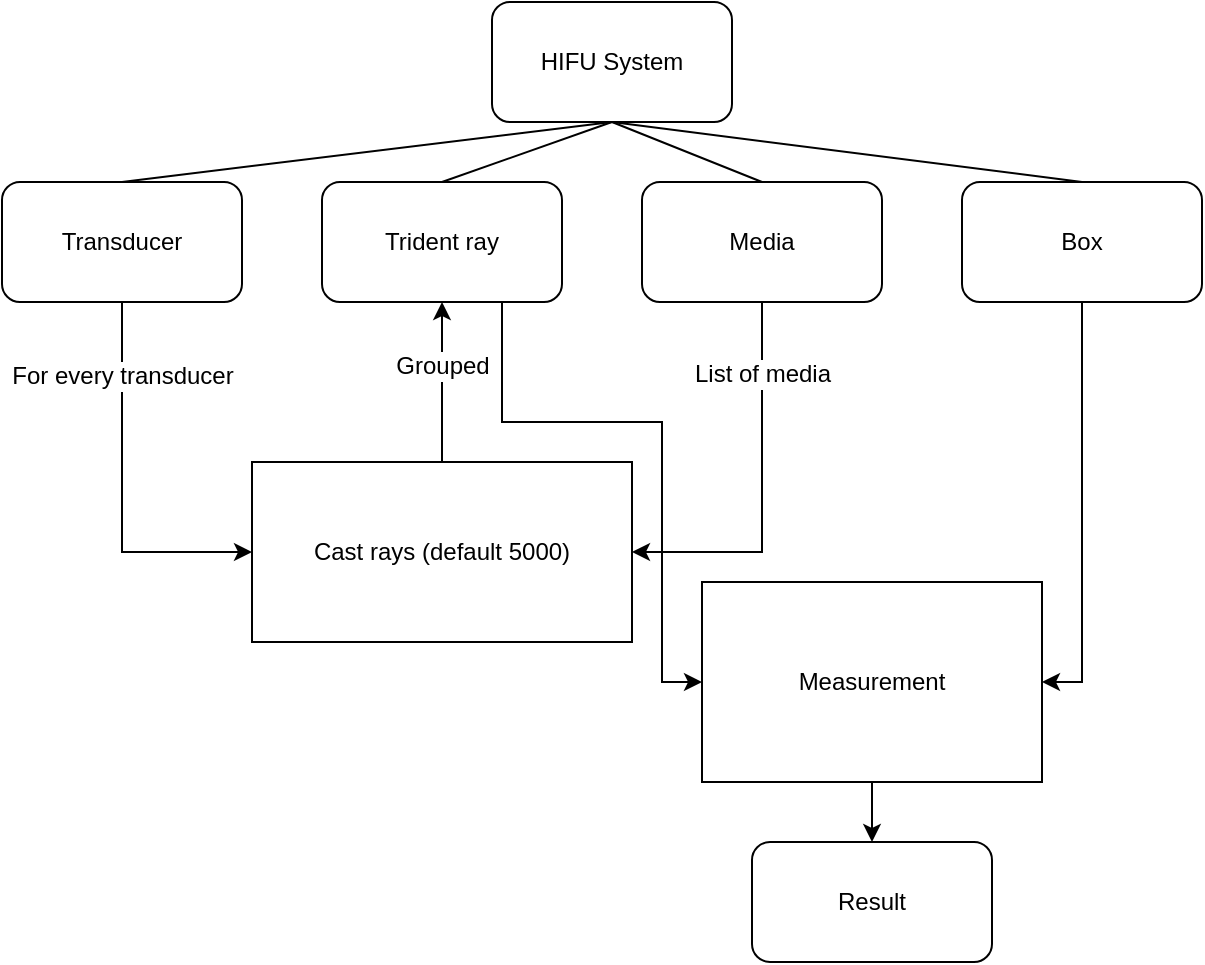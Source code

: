 <mxfile version="10.6.5" type="device"><diagram id="zD-FK-OY3__28FjYAVdz" name="Page-1"><mxGraphModel dx="1394" dy="915" grid="1" gridSize="10" guides="1" tooltips="1" connect="1" arrows="1" fold="1" page="1" pageScale="1" pageWidth="850" pageHeight="1100" math="0" shadow="0"><root><mxCell id="0"/><mxCell id="1" parent="0"/><mxCell id="7A5NwB8MYBDl0FGtIi3W-1" value="HIFU System" style="rounded=1;whiteSpace=wrap;html=1;" parent="1" vertex="1"><mxGeometry x="365" y="10" width="120" height="60" as="geometry"/></mxCell><mxCell id="7A5NwB8MYBDl0FGtIi3W-22" style="edgeStyle=orthogonalEdgeStyle;rounded=0;orthogonalLoop=1;jettySize=auto;html=1;exitX=0.5;exitY=1;exitDx=0;exitDy=0;entryX=0;entryY=0.5;entryDx=0;entryDy=0;" parent="1" source="7A5NwB8MYBDl0FGtIi3W-2" target="7A5NwB8MYBDl0FGtIi3W-19" edge="1"><mxGeometry relative="1" as="geometry"><mxPoint x="180" y="440" as="targetPoint"/></mxGeometry></mxCell><mxCell id="7A5NwB8MYBDl0FGtIi3W-25" value="For every transducer" style="text;html=1;resizable=0;points=[];align=center;verticalAlign=middle;labelBackgroundColor=#ffffff;" parent="7A5NwB8MYBDl0FGtIi3W-22" vertex="1" connectable="0"><mxGeometry x="-0.136" relative="1" as="geometry"><mxPoint y="-45" as="offset"/></mxGeometry></mxCell><mxCell id="7A5NwB8MYBDl0FGtIi3W-2" value="Transducer" style="rounded=1;whiteSpace=wrap;html=1;" parent="1" vertex="1"><mxGeometry x="120" y="100" width="120" height="60" as="geometry"/></mxCell><mxCell id="7A5NwB8MYBDl0FGtIi3W-29" style="edgeStyle=orthogonalEdgeStyle;rounded=0;orthogonalLoop=1;jettySize=auto;html=1;entryX=0;entryY=0.5;entryDx=0;entryDy=0;" parent="1" source="7A5NwB8MYBDl0FGtIi3W-3" target="7A5NwB8MYBDl0FGtIi3W-27" edge="1"><mxGeometry relative="1" as="geometry"><Array as="points"><mxPoint x="370" y="220"/><mxPoint x="450" y="220"/><mxPoint x="450" y="350"/></Array></mxGeometry></mxCell><mxCell id="7A5NwB8MYBDl0FGtIi3W-3" value="Trident ray" style="rounded=1;whiteSpace=wrap;html=1;" parent="1" vertex="1"><mxGeometry x="280" y="100" width="120" height="60" as="geometry"/></mxCell><mxCell id="7A5NwB8MYBDl0FGtIi3W-21" style="edgeStyle=orthogonalEdgeStyle;rounded=0;orthogonalLoop=1;jettySize=auto;html=1;exitX=0.5;exitY=1;exitDx=0;exitDy=0;entryX=1;entryY=0.5;entryDx=0;entryDy=0;" parent="1" source="7A5NwB8MYBDl0FGtIi3W-4" target="7A5NwB8MYBDl0FGtIi3W-19" edge="1"><mxGeometry relative="1" as="geometry"><mxPoint x="500" y="430" as="targetPoint"/></mxGeometry></mxCell><mxCell id="7A5NwB8MYBDl0FGtIi3W-24" value="List of media" style="text;html=1;resizable=0;points=[];align=center;verticalAlign=middle;labelBackgroundColor=#ffffff;" parent="7A5NwB8MYBDl0FGtIi3W-21" vertex="1" connectable="0"><mxGeometry x="-0.064" y="-3" relative="1" as="geometry"><mxPoint x="3" y="-53" as="offset"/></mxGeometry></mxCell><mxCell id="7A5NwB8MYBDl0FGtIi3W-4" value="Media" style="rounded=1;whiteSpace=wrap;html=1;" parent="1" vertex="1"><mxGeometry x="440" y="100" width="120" height="60" as="geometry"/></mxCell><mxCell id="7A5NwB8MYBDl0FGtIi3W-28" style="edgeStyle=orthogonalEdgeStyle;rounded=0;orthogonalLoop=1;jettySize=auto;html=1;entryX=1;entryY=0.5;entryDx=0;entryDy=0;" parent="1" source="7A5NwB8MYBDl0FGtIi3W-5" target="7A5NwB8MYBDl0FGtIi3W-27" edge="1"><mxGeometry relative="1" as="geometry"><Array as="points"><mxPoint x="660" y="350"/></Array></mxGeometry></mxCell><mxCell id="7A5NwB8MYBDl0FGtIi3W-5" value="Box" style="rounded=1;whiteSpace=wrap;html=1;" parent="1" vertex="1"><mxGeometry x="600" y="100" width="120" height="60" as="geometry"/></mxCell><mxCell id="7A5NwB8MYBDl0FGtIi3W-6" value="" style="endArrow=none;html=1;entryX=0.5;entryY=1;entryDx=0;entryDy=0;exitX=0.5;exitY=0;exitDx=0;exitDy=0;" parent="1" source="7A5NwB8MYBDl0FGtIi3W-2" target="7A5NwB8MYBDl0FGtIi3W-1" edge="1"><mxGeometry width="50" height="50" relative="1" as="geometry"><mxPoint x="120" y="230" as="sourcePoint"/><mxPoint x="170" y="180" as="targetPoint"/></mxGeometry></mxCell><mxCell id="7A5NwB8MYBDl0FGtIi3W-7" value="" style="endArrow=none;html=1;entryX=0.5;entryY=1;entryDx=0;entryDy=0;exitX=0.5;exitY=0;exitDx=0;exitDy=0;" parent="1" source="7A5NwB8MYBDl0FGtIi3W-3" target="7A5NwB8MYBDl0FGtIi3W-1" edge="1"><mxGeometry width="50" height="50" relative="1" as="geometry"><mxPoint x="120" y="230" as="sourcePoint"/><mxPoint x="170" y="180" as="targetPoint"/></mxGeometry></mxCell><mxCell id="7A5NwB8MYBDl0FGtIi3W-8" value="" style="endArrow=none;html=1;entryX=0.5;entryY=1;entryDx=0;entryDy=0;exitX=0.5;exitY=0;exitDx=0;exitDy=0;" parent="1" source="7A5NwB8MYBDl0FGtIi3W-4" target="7A5NwB8MYBDl0FGtIi3W-1" edge="1"><mxGeometry width="50" height="50" relative="1" as="geometry"><mxPoint x="120" y="230" as="sourcePoint"/><mxPoint x="170" y="180" as="targetPoint"/></mxGeometry></mxCell><mxCell id="7A5NwB8MYBDl0FGtIi3W-9" value="" style="endArrow=none;html=1;entryX=0.5;entryY=1;entryDx=0;entryDy=0;exitX=0.5;exitY=0;exitDx=0;exitDy=0;" parent="1" source="7A5NwB8MYBDl0FGtIi3W-5" target="7A5NwB8MYBDl0FGtIi3W-1" edge="1"><mxGeometry width="50" height="50" relative="1" as="geometry"><mxPoint x="120" y="230" as="sourcePoint"/><mxPoint x="170" y="180" as="targetPoint"/></mxGeometry></mxCell><mxCell id="7A5NwB8MYBDl0FGtIi3W-23" style="edgeStyle=orthogonalEdgeStyle;rounded=0;orthogonalLoop=1;jettySize=auto;html=1;entryX=0.5;entryY=1;entryDx=0;entryDy=0;" parent="1" source="7A5NwB8MYBDl0FGtIi3W-19" target="7A5NwB8MYBDl0FGtIi3W-3" edge="1"><mxGeometry relative="1" as="geometry"/></mxCell><mxCell id="7A5NwB8MYBDl0FGtIi3W-26" value="Grouped" style="text;html=1;resizable=0;points=[];align=center;verticalAlign=middle;labelBackgroundColor=#ffffff;" parent="7A5NwB8MYBDl0FGtIi3W-23" vertex="1" connectable="0"><mxGeometry x="-0.235" y="-3" relative="1" as="geometry"><mxPoint x="-3" y="-18" as="offset"/></mxGeometry></mxCell><mxCell id="7A5NwB8MYBDl0FGtIi3W-19" value="Cast rays (default 5000)" style="rounded=0;whiteSpace=wrap;html=1;" parent="1" vertex="1"><mxGeometry x="245" y="240" width="190" height="90" as="geometry"/></mxCell><mxCell id="7A5NwB8MYBDl0FGtIi3W-27" value="Measurement" style="rounded=0;whiteSpace=wrap;html=1;" parent="1" vertex="1"><mxGeometry x="470" y="300" width="170" height="100" as="geometry"/></mxCell><mxCell id="7A5NwB8MYBDl0FGtIi3W-32" value="&lt;div&gt;Result&lt;/div&gt;" style="rounded=1;whiteSpace=wrap;html=1;" parent="1" vertex="1"><mxGeometry x="495" y="430" width="120" height="60" as="geometry"/></mxCell><mxCell id="7A5NwB8MYBDl0FGtIi3W-35" value="" style="endArrow=classic;html=1;exitX=0.5;exitY=1;exitDx=0;exitDy=0;entryX=0.5;entryY=0;entryDx=0;entryDy=0;" parent="1" source="7A5NwB8MYBDl0FGtIi3W-27" target="7A5NwB8MYBDl0FGtIi3W-32" edge="1"><mxGeometry width="50" height="50" relative="1" as="geometry"><mxPoint x="120" y="750" as="sourcePoint"/><mxPoint x="170" y="700" as="targetPoint"/></mxGeometry></mxCell></root></mxGraphModel></diagram></mxfile>